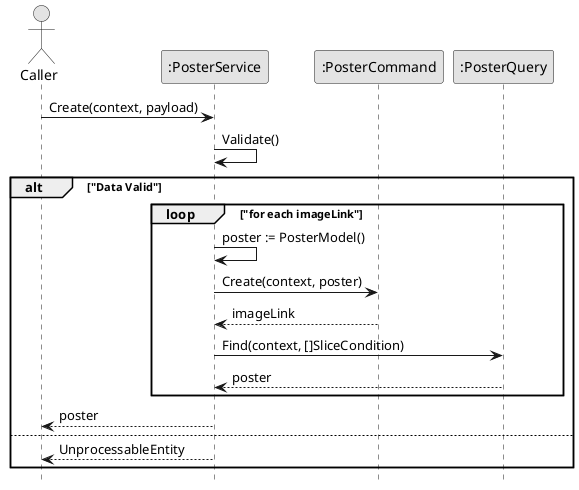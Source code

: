 @startuml CreatePoster

skinparam Monochrome true
skinparam Shadowing false
hide footbox

actor Caller
participant ":PosterService" as PosterService
participant ":PosterCommand" as PosterCommand
participant ":PosterQuery" as PosterQuery

Caller->PosterService: Create(context, payload)
PosterService->PosterService: Validate()

alt "Data Valid"
    loop "for each imageLink"
        PosterService->PosterService: poster := PosterModel()
        PosterService->PosterCommand: Create(context, poster)
        PosterCommand-->PosterService: imageLink

        PosterService->PosterQuery: Find(context, []SliceCondition)
        PosterQuery-->PosterService: poster
    end
    PosterService-->Caller: poster
else
    PosterService-->Caller: UnprocessableEntity
end

@enduml